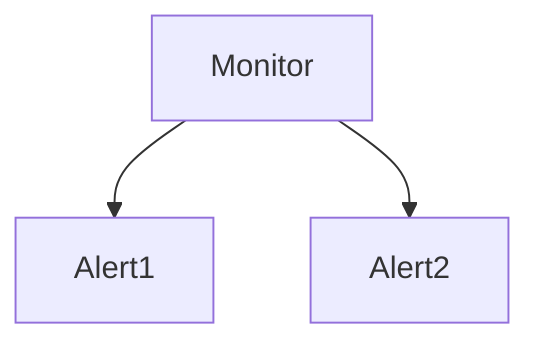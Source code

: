 %% compliance:ZeroFakeData %%
%% domain: integration %%
%% reciprocal: [] %%
%% type: graph %%
%% title: Alerting Mesh Graph %%
%% index: ../../../../tooling/end-state/index.md %%
graph TD
  Monitor --> Alert1
  Monitor --> Alert2